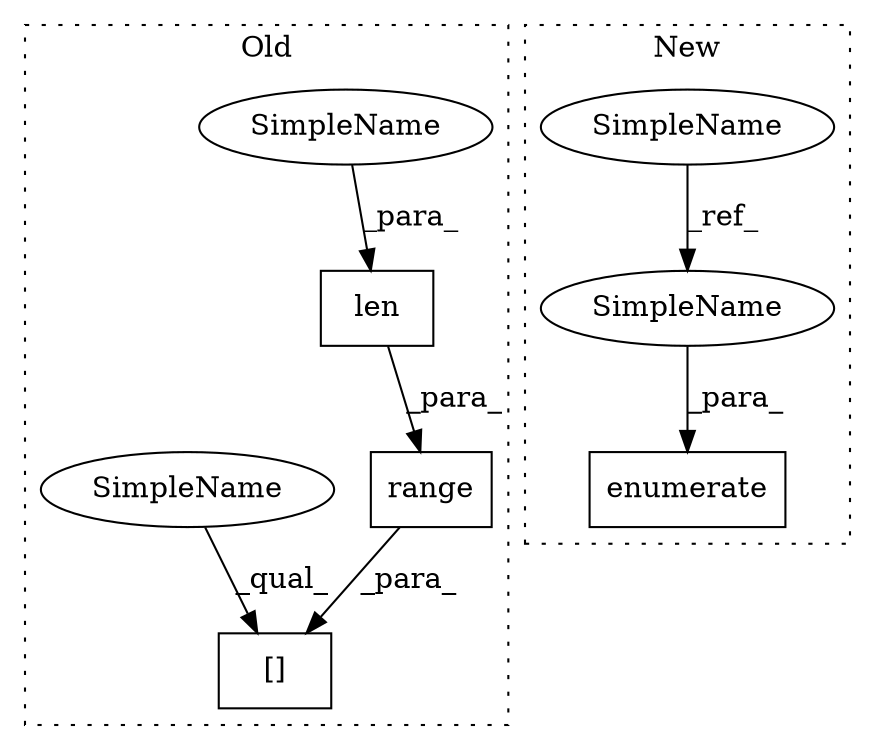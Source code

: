 digraph G {
subgraph cluster0 {
1 [label="len" a="32" s="1728,1738" l="4,1" shape="box"];
3 [label="range" a="32" s="1722,1739" l="6,1" shape="box"];
4 [label="[]" a="2" s="1785,1793" l="7,1" shape="box"];
7 [label="SimpleName" a="42" s="1732" l="6" shape="ellipse"];
8 [label="SimpleName" a="42" s="1785" l="6" shape="ellipse"];
label = "Old";
style="dotted";
}
subgraph cluster1 {
2 [label="enumerate" a="32" s="1676,1692" l="10,1" shape="box"];
5 [label="SimpleName" a="42" s="1386" l="6" shape="ellipse"];
6 [label="SimpleName" a="42" s="1686" l="6" shape="ellipse"];
label = "New";
style="dotted";
}
1 -> 3 [label="_para_"];
3 -> 4 [label="_para_"];
5 -> 6 [label="_ref_"];
6 -> 2 [label="_para_"];
7 -> 1 [label="_para_"];
8 -> 4 [label="_qual_"];
}